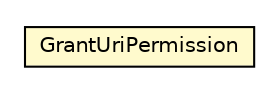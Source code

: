 #!/usr/local/bin/dot
#
# Class diagram 
# Generated by UMLGraph version 5.1 (http://www.umlgraph.org/)
#

digraph G {
	edge [fontname="Helvetica",fontsize=10,labelfontname="Helvetica",labelfontsize=10];
	node [fontname="Helvetica",fontsize=10,shape=plaintext];
	nodesep=0.25;
	ranksep=0.5;
	// org.androidtransfuse.model.manifest.GrantUriPermission
	c13818 [label=<<table title="org.androidtransfuse.model.manifest.GrantUriPermission" border="0" cellborder="1" cellspacing="0" cellpadding="2" port="p" bgcolor="lemonChiffon" href="./GrantUriPermission.html">
		<tr><td><table border="0" cellspacing="0" cellpadding="1">
<tr><td align="center" balign="center"> GrantUriPermission </td></tr>
		</table></td></tr>
		</table>>, fontname="Helvetica", fontcolor="black", fontsize=10.0];
}

